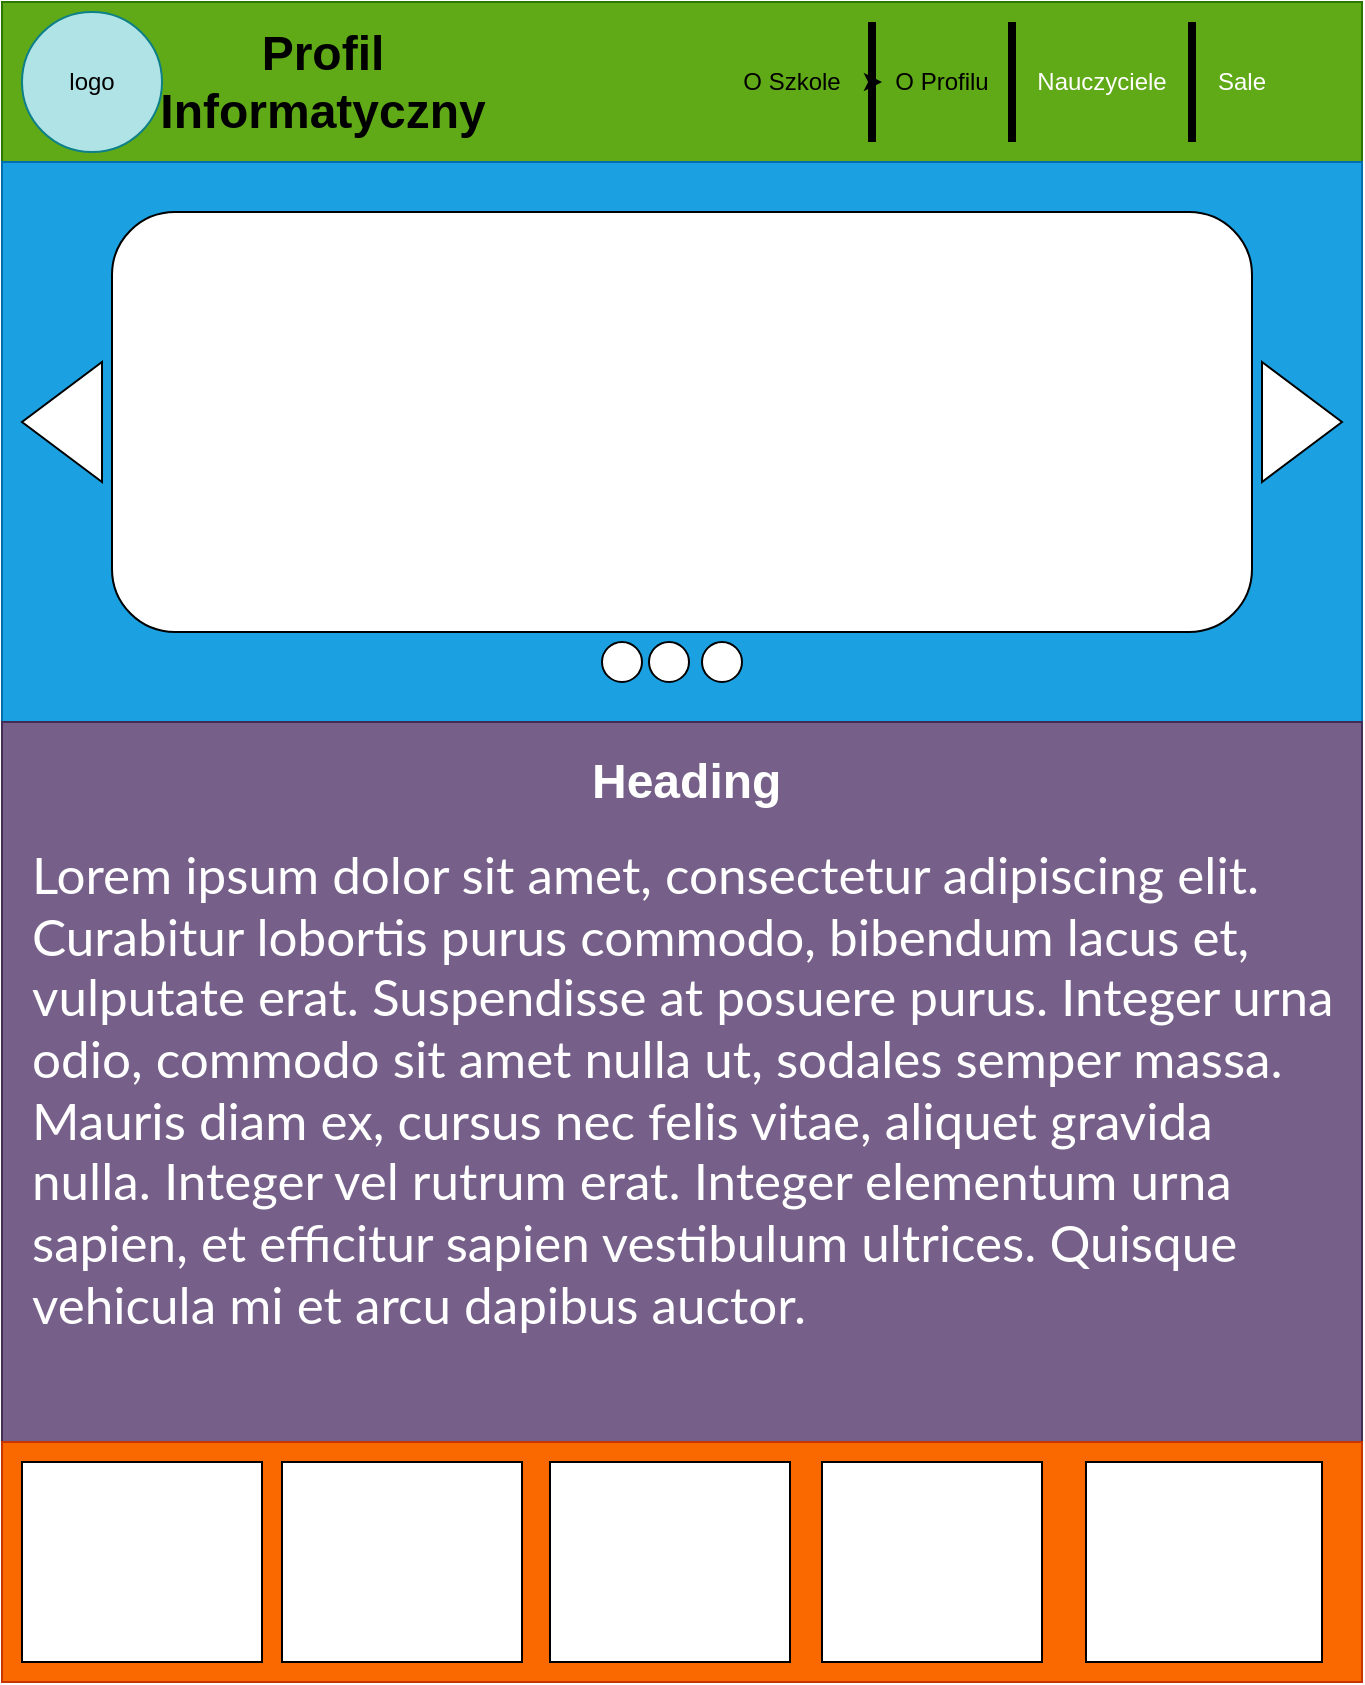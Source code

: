 <mxfile>
    <diagram id="lFGBaxtKBqfU95D0FNlm" name="Strona-1">
        <mxGraphModel dx="1002" dy="563" grid="1" gridSize="10" guides="1" tooltips="1" connect="1" arrows="1" fold="1" page="1" pageScale="1" pageWidth="827" pageHeight="1169" math="0" shadow="0">
            <root>
                <mxCell id="0"/>
                <mxCell id="1" parent="0"/>
                <mxCell id="16" value="" style="endArrow=none;dashed=1;html=1;dashPattern=1 3;strokeWidth=2;verticalAlign=bottom;jumpSize=3;" parent="1" edge="1">
                    <mxGeometry width="50" height="50" relative="1" as="geometry">
                        <mxPoint x="500" y="150" as="sourcePoint"/>
                        <mxPoint x="550" y="100" as="targetPoint"/>
                    </mxGeometry>
                </mxCell>
                <mxCell id="3" value="" style="rounded=0;whiteSpace=wrap;html=1;fillColor=#60a917;fontColor=#ffffff;strokeColor=#2D7600;" parent="1" vertex="1">
                    <mxGeometry x="80" y="80" width="680" height="80" as="geometry"/>
                </mxCell>
                <mxCell id="4" value="" style="rounded=0;whiteSpace=wrap;html=1;fillColor=#1ba1e2;fontColor=#ffffff;strokeColor=#006EAF;" parent="1" vertex="1">
                    <mxGeometry x="80" y="160" width="680" height="280" as="geometry"/>
                </mxCell>
                <mxCell id="5" value="" style="rounded=0;whiteSpace=wrap;html=1;fillColor=#76608a;fontColor=#ffffff;strokeColor=#432D57;" parent="1" vertex="1">
                    <mxGeometry x="80" y="440" width="680" height="360" as="geometry"/>
                </mxCell>
                <mxCell id="6" value="" style="rounded=0;whiteSpace=wrap;html=1;fillColor=#fa6800;fontColor=#000000;strokeColor=#C73500;" parent="1" vertex="1">
                    <mxGeometry x="80" y="800" width="680" height="120" as="geometry"/>
                </mxCell>
                <mxCell id="8" value="" style="ellipse;whiteSpace=wrap;html=1;aspect=fixed;fillColor=#b0e3e6;strokeColor=#0e8088;" parent="1" vertex="1">
                    <mxGeometry x="90" y="85" width="70" height="70" as="geometry"/>
                </mxCell>
                <mxCell id="9" value="Profil&lt;br&gt;Informatyczny" style="text;strokeColor=none;fillColor=none;html=1;fontSize=24;fontStyle=1;verticalAlign=middle;align=center;" parent="1" vertex="1">
                    <mxGeometry x="190" y="100" width="100" height="40" as="geometry"/>
                </mxCell>
                <mxCell id="12" value="O Szkole" style="text;html=1;strokeColor=none;fillColor=none;align=center;verticalAlign=middle;whiteSpace=wrap;rounded=0;" parent="1" vertex="1">
                    <mxGeometry x="430" y="95" width="90" height="50" as="geometry"/>
                </mxCell>
                <mxCell id="26" style="edgeStyle=none;jumpSize=3;html=1;fontColor=#FFFFFF;" parent="1" source="17" target="12" edge="1">
                    <mxGeometry relative="1" as="geometry"/>
                </mxCell>
                <mxCell id="17" value="" style="line;strokeWidth=4;direction=south;html=1;perimeter=backbonePerimeter;points=[];outlineConnect=0;" parent="1" vertex="1">
                    <mxGeometry x="510" y="90" width="10" height="60" as="geometry"/>
                </mxCell>
                <mxCell id="18" value="O Profilu" style="text;html=1;strokeColor=none;fillColor=none;align=center;verticalAlign=middle;whiteSpace=wrap;rounded=0;" parent="1" vertex="1">
                    <mxGeometry x="520" y="105" width="60" height="30" as="geometry"/>
                </mxCell>
                <mxCell id="19" value="&lt;font color=&quot;#000000&quot;&gt;logo&lt;/font&gt;" style="text;html=1;strokeColor=none;fillColor=none;align=center;verticalAlign=middle;whiteSpace=wrap;rounded=0;" parent="1" vertex="1">
                    <mxGeometry x="95" y="105" width="60" height="30" as="geometry"/>
                </mxCell>
                <mxCell id="20" value="" style="line;strokeWidth=4;direction=south;html=1;perimeter=backbonePerimeter;points=[];outlineConnect=0;fontColor=#000000;" parent="1" vertex="1">
                    <mxGeometry x="580" y="90" width="10" height="60" as="geometry"/>
                </mxCell>
                <mxCell id="22" value="Nauczyciele" style="text;html=1;strokeColor=none;fillColor=none;align=center;verticalAlign=middle;whiteSpace=wrap;rounded=0;fontColor=#FFFFFF;" parent="1" vertex="1">
                    <mxGeometry x="600" y="105" width="60" height="30" as="geometry"/>
                </mxCell>
                <mxCell id="23" value="" style="line;strokeWidth=4;direction=south;html=1;perimeter=backbonePerimeter;points=[];outlineConnect=0;fontColor=#FFFFFF;" parent="1" vertex="1">
                    <mxGeometry x="670" y="90" width="10" height="60" as="geometry"/>
                </mxCell>
                <mxCell id="25" value="Sale" style="text;html=1;strokeColor=none;fillColor=none;align=center;verticalAlign=middle;whiteSpace=wrap;rounded=0;fontColor=#FFFFFF;" parent="1" vertex="1">
                    <mxGeometry x="670" y="105" width="60" height="30" as="geometry"/>
                </mxCell>
                <mxCell id="27" value="" style="rounded=1;whiteSpace=wrap;html=1;fontColor=#FFFFFF;" parent="1" vertex="1">
                    <mxGeometry x="135" y="185" width="570" height="210" as="geometry"/>
                </mxCell>
                <mxCell id="28" value="Slider" style="text;strokeColor=none;fillColor=none;html=1;fontSize=24;fontStyle=1;verticalAlign=middle;align=center;fontColor=#FFFFFF;" parent="1" vertex="1">
                    <mxGeometry x="364" y="270" width="100" height="40" as="geometry"/>
                </mxCell>
                <mxCell id="29" value="" style="triangle;whiteSpace=wrap;html=1;fontColor=#FFFFFF;" parent="1" vertex="1">
                    <mxGeometry x="710" y="260" width="40" height="60" as="geometry"/>
                </mxCell>
                <mxCell id="30" value="" style="triangle;whiteSpace=wrap;html=1;fontColor=#FFFFFF;rotation=-180;" parent="1" vertex="1">
                    <mxGeometry x="90" y="260" width="40" height="60" as="geometry"/>
                </mxCell>
                <mxCell id="34" value="" style="ellipse;whiteSpace=wrap;html=1;aspect=fixed;fontColor=#FFFFFF;" parent="1" vertex="1">
                    <mxGeometry x="380" y="400" width="20" height="20" as="geometry"/>
                </mxCell>
                <mxCell id="35" value="" style="ellipse;whiteSpace=wrap;html=1;aspect=fixed;fontColor=#FFFFFF;" parent="1" vertex="1">
                    <mxGeometry x="403.5" y="400" width="20" height="20" as="geometry"/>
                </mxCell>
                <mxCell id="36" value="" style="ellipse;whiteSpace=wrap;html=1;aspect=fixed;fontColor=#FFFFFF;" parent="1" vertex="1">
                    <mxGeometry x="430" y="400" width="20" height="20" as="geometry"/>
                </mxCell>
                <mxCell id="38" value="&lt;blockquote style=&quot;margin: 0 0 0 40px; border: none; padding: 0px;&quot;&gt;&lt;blockquote style=&quot;margin: 0 0 0 40px; border: none; padding: 0px;&quot;&gt;&lt;blockquote style=&quot;margin: 0 0 0 40px; border: none; padding: 0px;&quot;&gt;&lt;blockquote style=&quot;margin: 0 0 0 40px; border: none; padding: 0px;&quot;&gt;&lt;blockquote style=&quot;margin: 0 0 0 40px; border: none; padding: 0px;&quot;&gt;&lt;blockquote style=&quot;margin: 0 0 0 40px; border: none; padding: 0px;&quot;&gt;&lt;blockquote style=&quot;margin: 0 0 0 40px; border: none; padding: 0px;&quot;&gt;&lt;h1 style=&quot;text-align: justify;&quot;&gt;Heading&lt;/h1&gt;&lt;/blockquote&gt;&lt;/blockquote&gt;&lt;/blockquote&gt;&lt;/blockquote&gt;&lt;/blockquote&gt;&lt;/blockquote&gt;&lt;/blockquote&gt;&lt;p&gt;&lt;span style=&quot;font-family: Lato, sans-serif; font-size: 25.6px; text-align: center;&quot;&gt;Lorem ipsum dolor sit amet, consectetur adipiscing elit. Curabitur lobortis purus commodo, bibendum lacus et, vulputate erat. Suspendisse at posuere purus. Integer urna odio, commodo sit amet nulla ut, sodales semper massa. Mauris diam ex, cursus nec felis vitae, aliquet gravida nulla. Integer vel rutrum erat. Integer elementum urna sapien, et efficitur sapien vestibulum ultrices. Quisque vehicula mi et arcu dapibus auctor.&lt;/span&gt;&lt;br&gt;&lt;/p&gt;" style="text;html=1;strokeColor=none;fillColor=none;spacing=5;spacingTop=-20;whiteSpace=wrap;overflow=hidden;rounded=0;fontColor=#FFFFFF;" parent="1" vertex="1">
                    <mxGeometry x="90" y="450" width="662" height="310" as="geometry"/>
                </mxCell>
                <mxCell id="39" value="" style="rounded=0;whiteSpace=wrap;html=1;labelBackgroundColor=none;fontColor=#FFFFFF;" parent="1" vertex="1">
                    <mxGeometry x="90" y="810" width="120" height="100" as="geometry"/>
                </mxCell>
                <mxCell id="40" value="" style="rounded=0;whiteSpace=wrap;html=1;labelBackgroundColor=none;fontColor=#FFFFFF;" parent="1" vertex="1">
                    <mxGeometry x="220" y="810" width="120" height="100" as="geometry"/>
                </mxCell>
                <mxCell id="41" value="" style="rounded=0;whiteSpace=wrap;html=1;labelBackgroundColor=none;fontColor=#FFFFFF;" parent="1" vertex="1">
                    <mxGeometry x="354" y="810" width="120" height="100" as="geometry"/>
                </mxCell>
                <mxCell id="42" value="" style="rounded=0;whiteSpace=wrap;html=1;labelBackgroundColor=none;fontColor=#FFFFFF;" parent="1" vertex="1">
                    <mxGeometry x="490" y="810" width="110" height="100" as="geometry"/>
                </mxCell>
                <mxCell id="43" value="" style="rounded=0;whiteSpace=wrap;html=1;labelBackgroundColor=none;fontColor=#FFFFFF;" parent="1" vertex="1">
                    <mxGeometry x="622" y="810" width="118" height="100" as="geometry"/>
                </mxCell>
                <mxCell id="44" value="FB" style="text;html=1;strokeColor=none;fillColor=none;align=center;verticalAlign=middle;whiteSpace=wrap;rounded=0;labelBackgroundColor=none;fontColor=#FFFFFF;" parent="1" vertex="1">
                    <mxGeometry x="120" y="845" width="60" height="30" as="geometry"/>
                </mxCell>
                <mxCell id="45" value="YT" style="text;html=1;strokeColor=none;fillColor=none;align=center;verticalAlign=middle;whiteSpace=wrap;rounded=0;labelBackgroundColor=none;fontColor=#FFFFFF;" parent="1" vertex="1">
                    <mxGeometry x="250" y="845" width="60" height="30" as="geometry"/>
                </mxCell>
                <mxCell id="46" value="TIKTOK" style="text;html=1;strokeColor=none;fillColor=none;align=center;verticalAlign=middle;whiteSpace=wrap;rounded=0;labelBackgroundColor=none;fontColor=#FFFFFF;" parent="1" vertex="1">
                    <mxGeometry x="384" y="845" width="60" height="30" as="geometry"/>
                </mxCell>
                <mxCell id="47" value="STRONA WWW" style="text;html=1;strokeColor=none;fillColor=none;align=center;verticalAlign=middle;whiteSpace=wrap;rounded=0;labelBackgroundColor=none;fontColor=#FFFFFF;" parent="1" vertex="1">
                    <mxGeometry x="515" y="845" width="60" height="30" as="geometry"/>
                </mxCell>
                <mxCell id="48" value="IG" style="text;html=1;strokeColor=none;fillColor=none;align=center;verticalAlign=middle;whiteSpace=wrap;rounded=0;labelBackgroundColor=none;fontColor=#FFFFFF;" parent="1" vertex="1">
                    <mxGeometry x="645" y="845" width="60" height="30" as="geometry"/>
                </mxCell>
            </root>
        </mxGraphModel>
    </diagram>
</mxfile>